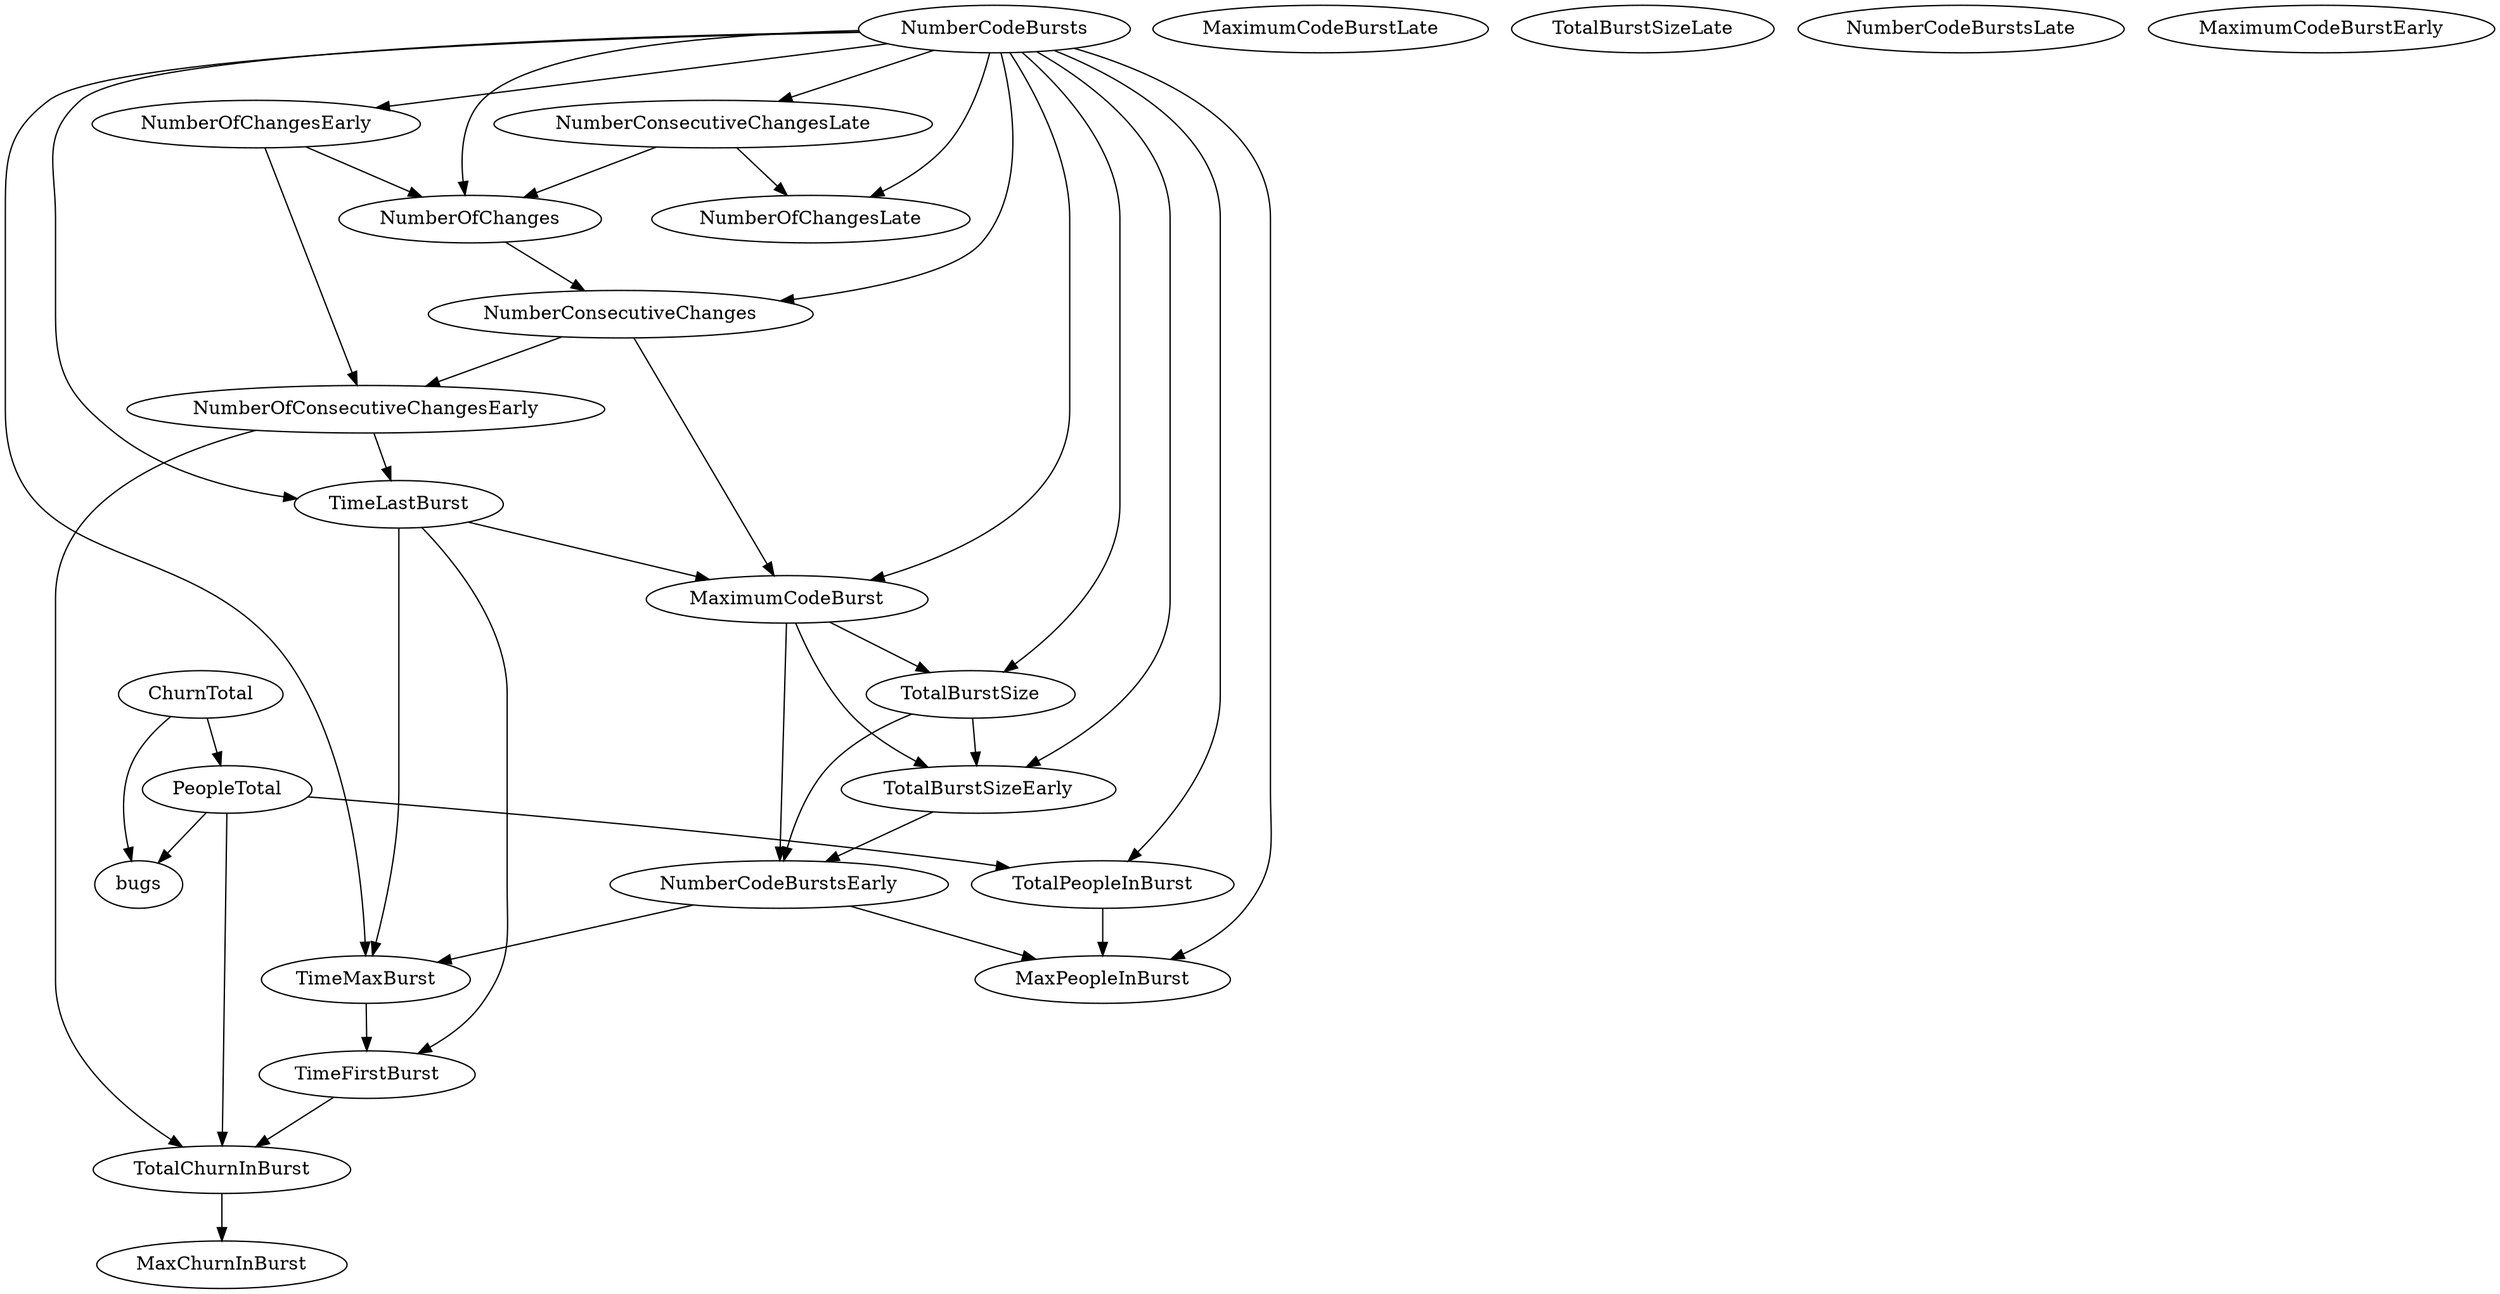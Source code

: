 digraph {
   TotalPeopleInBurst;
   MaximumCodeBurstLate;
   NumberOfChanges;
   MaxPeopleInBurst;
   TotalBurstSizeLate;
   NumberCodeBurstsLate;
   NumberOfChangesLate;
   NumberOfChangesEarly;
   MaxChurnInBurst;
   MaximumCodeBurstEarly;
   NumberCodeBurstsEarly;
   TimeFirstBurst;
   TotalChurnInBurst;
   ChurnTotal;
   MaximumCodeBurst;
   NumberOfConsecutiveChangesEarly;
   NumberConsecutiveChangesLate;
   TotalBurstSizeEarly;
   TotalBurstSize;
   TimeMaxBurst;
   NumberConsecutiveChanges;
   TimeLastBurst;
   NumberCodeBursts;
   PeopleTotal;
   bugs;
   TotalPeopleInBurst -> MaxPeopleInBurst;
   NumberOfChanges -> NumberConsecutiveChanges;
   NumberOfChangesEarly -> NumberOfChanges;
   NumberOfChangesEarly -> NumberOfConsecutiveChangesEarly;
   NumberCodeBurstsEarly -> MaxPeopleInBurst;
   NumberCodeBurstsEarly -> TimeMaxBurst;
   TimeFirstBurst -> TotalChurnInBurst;
   TotalChurnInBurst -> MaxChurnInBurst;
   ChurnTotal -> PeopleTotal;
   ChurnTotal -> bugs;
   MaximumCodeBurst -> NumberCodeBurstsEarly;
   MaximumCodeBurst -> TotalBurstSizeEarly;
   MaximumCodeBurst -> TotalBurstSize;
   NumberOfConsecutiveChangesEarly -> TotalChurnInBurst;
   NumberOfConsecutiveChangesEarly -> TimeLastBurst;
   NumberConsecutiveChangesLate -> NumberOfChanges;
   NumberConsecutiveChangesLate -> NumberOfChangesLate;
   TotalBurstSizeEarly -> NumberCodeBurstsEarly;
   TotalBurstSize -> NumberCodeBurstsEarly;
   TotalBurstSize -> TotalBurstSizeEarly;
   TimeMaxBurst -> TimeFirstBurst;
   NumberConsecutiveChanges -> MaximumCodeBurst;
   NumberConsecutiveChanges -> NumberOfConsecutiveChangesEarly;
   TimeLastBurst -> TimeFirstBurst;
   TimeLastBurst -> MaximumCodeBurst;
   TimeLastBurst -> TimeMaxBurst;
   NumberCodeBursts -> TotalPeopleInBurst;
   NumberCodeBursts -> NumberOfChanges;
   NumberCodeBursts -> MaxPeopleInBurst;
   NumberCodeBursts -> NumberOfChangesLate;
   NumberCodeBursts -> NumberOfChangesEarly;
   NumberCodeBursts -> MaximumCodeBurst;
   NumberCodeBursts -> NumberConsecutiveChangesLate;
   NumberCodeBursts -> TotalBurstSizeEarly;
   NumberCodeBursts -> TotalBurstSize;
   NumberCodeBursts -> TimeMaxBurst;
   NumberCodeBursts -> NumberConsecutiveChanges;
   NumberCodeBursts -> TimeLastBurst;
   PeopleTotal -> TotalPeopleInBurst;
   PeopleTotal -> TotalChurnInBurst;
   PeopleTotal -> bugs;
}
